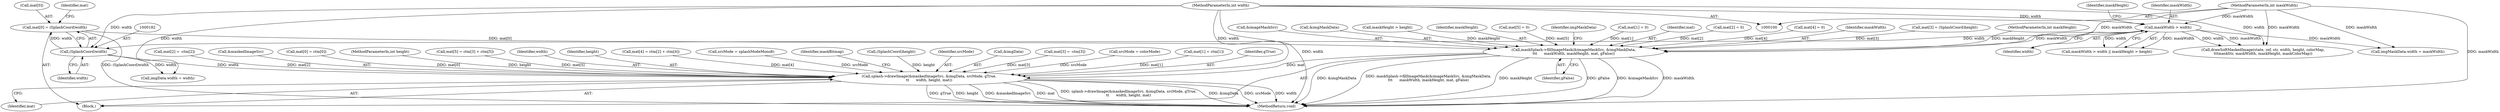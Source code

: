 digraph "0_poppler_7b2d314a61fd0e12f47c62996cb49ec0d1ba747a_11@array" {
"1000177" [label="(Call,mat[0] = (SplashCoord)width)"];
"1000181" [label="(Call,(SplashCoord)width)"];
"1000132" [label="(Call,maskWidth > width)"];
"1000108" [label="(MethodParameterIn,int maskWidth)"];
"1000104" [label="(MethodParameterIn,int width)"];
"1000264" [label="(Call,maskSplash->fillImageMask(&imageMaskSrc, &imgMaskData,\n\t\t\t      maskWidth, maskHeight, mat, gFalse))"];
"1000680" [label="(Call,splash->drawImage(&maskedImageSrc, &imgData, srcMode, gTrue,\n\t\t      width, height, mat))"];
"1000680" [label="(Call,splash->drawImage(&maskedImageSrc, &imgData, srcMode, gTrue,\n\t\t      width, height, mat))"];
"1000226" [label="(Call,imgMaskData.width = maskWidth)"];
"1000296" [label="(Call,mat[2] = -ctm[2])"];
"1000681" [label="(Call,&maskedImageSrc)"];
"1000272" [label="(Identifier,gFalse)"];
"1000162" [label="(Call,drawSoftMaskedImage(state, ref, str, width, height, colorMap,\n\t\t\tmaskStr, maskWidth, maskHeight, maskColorMap))"];
"1000282" [label="(Call,mat[0] = ctm[0])"];
"1000105" [label="(MethodParameterIn,int height)"];
"1000183" [label="(Identifier,width)"];
"1000323" [label="(Call,mat[5] = ctm[3] + ctm[5])"];
"1000687" [label="(Identifier,width)"];
"1000688" [label="(Identifier,height)"];
"1000108" [label="(MethodParameterIn,int maskWidth)"];
"1000265" [label="(Call,&imageMaskSrc)"];
"1000186" [label="(Identifier,mat)"];
"1000136" [label="(Identifier,maskHeight)"];
"1000267" [label="(Call,&imgMaskData)"];
"1000312" [label="(Call,mat[4] = ctm[2] + ctm[4])"];
"1000672" [label="(Call,srcMode = splashModeMono8)"];
"1000135" [label="(Call,maskHeight > height)"];
"1000176" [label="(Block,)"];
"1000177" [label="(Call,mat[0] = (SplashCoord)width)"];
"1000270" [label="(Identifier,maskHeight)"];
"1000206" [label="(Call,mat[5] = 0)"];
"1000691" [label="(Identifier,maskBitmap)"];
"1000356" [label="(Call,imgData.width = width)"];
"1000131" [label="(Call,maskWidth > width || maskHeight > height)"];
"1000198" [label="(Call,(SplashCoord)height)"];
"1000133" [label="(Identifier,maskWidth)"];
"1000685" [label="(Identifier,srcMode)"];
"1000274" [label="(Identifier,imgMaskData)"];
"1000134" [label="(Identifier,width)"];
"1000683" [label="(Call,&imgData)"];
"1000184" [label="(Call,mat[1] = 0)"];
"1000689" [label="(Identifier,mat)"];
"1000104" [label="(MethodParameterIn,int width)"];
"1000271" [label="(Identifier,mat)"];
"1000189" [label="(Call,mat[2] = 0)"];
"1000178" [label="(Call,mat[0])"];
"1000132" [label="(Call,maskWidth > width)"];
"1000201" [label="(Call,mat[4] = 0)"];
"1000304" [label="(Call,mat[3] = -ctm[3])"];
"1000677" [label="(Call,srcMode = colorMode)"];
"1000269" [label="(Identifier,maskWidth)"];
"1000289" [label="(Call,mat[1] = ctm[1])"];
"1000264" [label="(Call,maskSplash->fillImageMask(&imageMaskSrc, &imgMaskData,\n\t\t\t      maskWidth, maskHeight, mat, gFalse))"];
"1000686" [label="(Identifier,gTrue)"];
"1000700" [label="(MethodReturn,void)"];
"1000181" [label="(Call,(SplashCoord)width)"];
"1000194" [label="(Call,mat[3] = (SplashCoord)height)"];
"1000109" [label="(MethodParameterIn,int maskHeight)"];
"1000177" -> "1000176"  [label="AST: "];
"1000177" -> "1000181"  [label="CFG: "];
"1000178" -> "1000177"  [label="AST: "];
"1000181" -> "1000177"  [label="AST: "];
"1000186" -> "1000177"  [label="CFG: "];
"1000177" -> "1000700"  [label="DDG: (SplashCoord)width"];
"1000181" -> "1000177"  [label="DDG: width"];
"1000177" -> "1000264"  [label="DDG: mat[0]"];
"1000181" -> "1000183"  [label="CFG: "];
"1000182" -> "1000181"  [label="AST: "];
"1000183" -> "1000181"  [label="AST: "];
"1000132" -> "1000181"  [label="DDG: width"];
"1000104" -> "1000181"  [label="DDG: width"];
"1000181" -> "1000356"  [label="DDG: width"];
"1000181" -> "1000680"  [label="DDG: width"];
"1000132" -> "1000131"  [label="AST: "];
"1000132" -> "1000134"  [label="CFG: "];
"1000133" -> "1000132"  [label="AST: "];
"1000134" -> "1000132"  [label="AST: "];
"1000136" -> "1000132"  [label="CFG: "];
"1000131" -> "1000132"  [label="CFG: "];
"1000132" -> "1000131"  [label="DDG: maskWidth"];
"1000132" -> "1000131"  [label="DDG: width"];
"1000108" -> "1000132"  [label="DDG: maskWidth"];
"1000104" -> "1000132"  [label="DDG: width"];
"1000132" -> "1000162"  [label="DDG: width"];
"1000132" -> "1000162"  [label="DDG: maskWidth"];
"1000132" -> "1000226"  [label="DDG: maskWidth"];
"1000132" -> "1000264"  [label="DDG: maskWidth"];
"1000108" -> "1000100"  [label="AST: "];
"1000108" -> "1000700"  [label="DDG: maskWidth"];
"1000108" -> "1000162"  [label="DDG: maskWidth"];
"1000108" -> "1000226"  [label="DDG: maskWidth"];
"1000108" -> "1000264"  [label="DDG: maskWidth"];
"1000104" -> "1000100"  [label="AST: "];
"1000104" -> "1000700"  [label="DDG: width"];
"1000104" -> "1000162"  [label="DDG: width"];
"1000104" -> "1000356"  [label="DDG: width"];
"1000104" -> "1000680"  [label="DDG: width"];
"1000264" -> "1000176"  [label="AST: "];
"1000264" -> "1000272"  [label="CFG: "];
"1000265" -> "1000264"  [label="AST: "];
"1000267" -> "1000264"  [label="AST: "];
"1000269" -> "1000264"  [label="AST: "];
"1000270" -> "1000264"  [label="AST: "];
"1000271" -> "1000264"  [label="AST: "];
"1000272" -> "1000264"  [label="AST: "];
"1000274" -> "1000264"  [label="CFG: "];
"1000264" -> "1000700"  [label="DDG: &imageMaskSrc"];
"1000264" -> "1000700"  [label="DDG: maskWidth"];
"1000264" -> "1000700"  [label="DDG: &imgMaskData"];
"1000264" -> "1000700"  [label="DDG: maskSplash->fillImageMask(&imageMaskSrc, &imgMaskData,\n\t\t\t      maskWidth, maskHeight, mat, gFalse)"];
"1000264" -> "1000700"  [label="DDG: maskHeight"];
"1000264" -> "1000700"  [label="DDG: gFalse"];
"1000109" -> "1000264"  [label="DDG: maskHeight"];
"1000135" -> "1000264"  [label="DDG: maskHeight"];
"1000184" -> "1000264"  [label="DDG: mat[1]"];
"1000189" -> "1000264"  [label="DDG: mat[2]"];
"1000194" -> "1000264"  [label="DDG: mat[3]"];
"1000206" -> "1000264"  [label="DDG: mat[5]"];
"1000201" -> "1000264"  [label="DDG: mat[4]"];
"1000264" -> "1000680"  [label="DDG: mat"];
"1000680" -> "1000176"  [label="AST: "];
"1000680" -> "1000689"  [label="CFG: "];
"1000681" -> "1000680"  [label="AST: "];
"1000683" -> "1000680"  [label="AST: "];
"1000685" -> "1000680"  [label="AST: "];
"1000686" -> "1000680"  [label="AST: "];
"1000687" -> "1000680"  [label="AST: "];
"1000688" -> "1000680"  [label="AST: "];
"1000689" -> "1000680"  [label="AST: "];
"1000691" -> "1000680"  [label="CFG: "];
"1000680" -> "1000700"  [label="DDG: &maskedImageSrc"];
"1000680" -> "1000700"  [label="DDG: mat"];
"1000680" -> "1000700"  [label="DDG: splash->drawImage(&maskedImageSrc, &imgData, srcMode, gTrue,\n\t\t      width, height, mat)"];
"1000680" -> "1000700"  [label="DDG: &imgData"];
"1000680" -> "1000700"  [label="DDG: srcMode"];
"1000680" -> "1000700"  [label="DDG: width"];
"1000680" -> "1000700"  [label="DDG: gTrue"];
"1000680" -> "1000700"  [label="DDG: height"];
"1000677" -> "1000680"  [label="DDG: srcMode"];
"1000672" -> "1000680"  [label="DDG: srcMode"];
"1000105" -> "1000680"  [label="DDG: height"];
"1000198" -> "1000680"  [label="DDG: height"];
"1000289" -> "1000680"  [label="DDG: mat[1]"];
"1000312" -> "1000680"  [label="DDG: mat[4]"];
"1000304" -> "1000680"  [label="DDG: mat[3]"];
"1000296" -> "1000680"  [label="DDG: mat[2]"];
"1000323" -> "1000680"  [label="DDG: mat[5]"];
"1000282" -> "1000680"  [label="DDG: mat[0]"];
}
